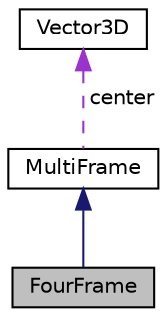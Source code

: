 digraph "FourFrame"
{
  edge [fontname="Helvetica",fontsize="10",labelfontname="Helvetica",labelfontsize="10"];
  node [fontname="Helvetica",fontsize="10",shape=record];
  Node2 [label="FourFrame",height=0.2,width=0.4,color="black", fillcolor="grey75", style="filled", fontcolor="black"];
  Node3 -> Node2 [dir="back",color="midnightblue",fontsize="10",style="solid",fontname="Helvetica"];
  Node3 [label="MultiFrame",height=0.2,width=0.4,color="black", fillcolor="white", style="filled",URL="$class_multi_frame.html",tooltip="Класс, представляющий собой многоугольную рамку "];
  Node4 -> Node3 [dir="back",color="darkorchid3",fontsize="10",style="dashed",label=" center" ,fontname="Helvetica"];
  Node4 [label="Vector3D",height=0.2,width=0.4,color="black", fillcolor="white", style="filled",URL="$class_vector3_d.html",tooltip="Класс, реализующий трехмерный вектор с double-компонентами "];
}
